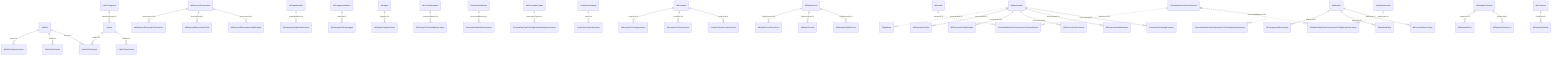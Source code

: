 erDiagram
    tblRole ||--o{ tblRolePermissionJoiner : "RoleId FK"
    tblRole ||--o{ tblUserRoleJoiner : "RoleId FK"
    tblRemovedReservation ||--o{ tblRemovedReservationResources : "ReservationId FK"
    tblRemovedReservation ||--o{ tblRemovedReservationPilots : "ReservationId FK"
    tblRemovedReservation ||--o{ tblRemovedReservationFlightDetails : "ReservationId FK"
    tblAddress ||--o{ tblCompanyAddressJoiner : "AddressId FK"
    tblPlugInModule ||..o{ tblCompanyPlugInModuleJoiner : "PlugInModuleId FK"
    tblCompanyGalleries ||--o{ tblCompanyGalleryImages : "GalleryId FK"
    tblLocations ||--o{ tblLocationToCompanyJoiner : "LocationId FK"
    tblLocations ||--o{ tblLocationToPersonJoiner : "LocationId FK"
    tblEngine ||--o{ tblEnginePropellerJoiner : "EngineId FK"
    tblContactNumbers ||--o{ tblPersonToContactNumberJoiner : "ContactNumberId FK"
    tblReservation ||..o{ FlightAlerts : "ReservationId FK"
    ReservationBatches ||--o{ ReservationBatchReservations : "ReservationBatchId FK"
    tblReservationTypes ||..o{ ReservationTypeToPreflightAuthorizingUsersJoiner : "ReservationTypeId FK"
    tblFlightRecord ||--o{ tblFlightRecordResources : "FlightRecordId FK"
    GlobalUserSettings ||..o{ LogTenUserOperatorJoiner : "UserId FK"
    tblFlightRecord ||--o{ tblMeterRecords : "FlightRecordId FK"
    tblFlightRecord ||--o{ tblStandardFlightRecord : "FlightRecordId FK"
    ScheduleMatchUserPreferences ||..o{ ScheduleMatchUserPreferencesToAircraftJoiner : "PreferenceId FK"
    tblReservation ||--o{ tblReservationPilots : "ReservationId FK"
    tblAircraft ||..o{ ScheduleMatchUserPreferencesToAircraftJoiner : "AircraftId FK"
    tblReservation ||--o{ tblReservationFlightDetails : "ReservationId FK"
    ScheduleMatchUserPreferences ||..o{ ScheduleMatchUserPreferencesToFlightInstructorJoiner : "PreferenceId FK"
    tblReservation ||--o{ tblReservationResources : "ReservationId FK"
    tblReservation ||--o{ tblReservationNotifications : "ReservationId FK"
    tblFlightInstructor ||..o{ ScheduleMatchUserPreferencesToFlightInstructorJoiner : "InstructorId FK"
    ScheduleMatchUserPreferences ||..o{ ScheduleMatchUserPreferencesToSchedulingGroupsJoiner : "PreferenceId FK"
    tblDispatchRecords ||--o{ tblDispatchPilots : "DispatchId FK"
    tblDispatchRecords ||--o{ tblDispatchResources : "DispatchId FK"
    Labels ||--o{ LabelToRoleJoiner : "LabelId FK"
    tblPostItems ||--o{ tblPostItemRoleIds : "PostItemId FK"
    tblRole ||--o{ LabelToRoleJoiner : "RoleId FK"
    Labels ||--o{ LabelToUserJoiner : "LabelId FK"
    LabelCategories ||--o{ Labels : "LabelCategoryId FK"
    tblReservation ||--o{ ReservationTrainingSessions : "ReservationId FK"
    tblLocations ||--o{ LocationToIcaoLocationsJoiner : "LocationId FK"
    tblAddress ||--o{ tblAddressParts : "AddressId FK"
    tblAddress ||--o{ tblPersonAddressJoiner : "AddressId FK"